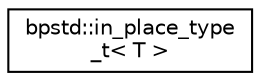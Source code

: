 digraph "Graphical Class Hierarchy"
{
 // LATEX_PDF_SIZE
  edge [fontname="Helvetica",fontsize="10",labelfontname="Helvetica",labelfontsize="10"];
  node [fontname="Helvetica",fontsize="10",shape=record];
  rankdir="LR";
  Node0 [label="bpstd::in_place_type\l_t\< T \>",height=0.2,width=0.4,color="black", fillcolor="white", style="filled",URL="$da/d39/structbpstd_1_1in__place__type__t.html",tooltip="This function is a special disambiguation tag for variadic functions, used in any and optional."];
}
